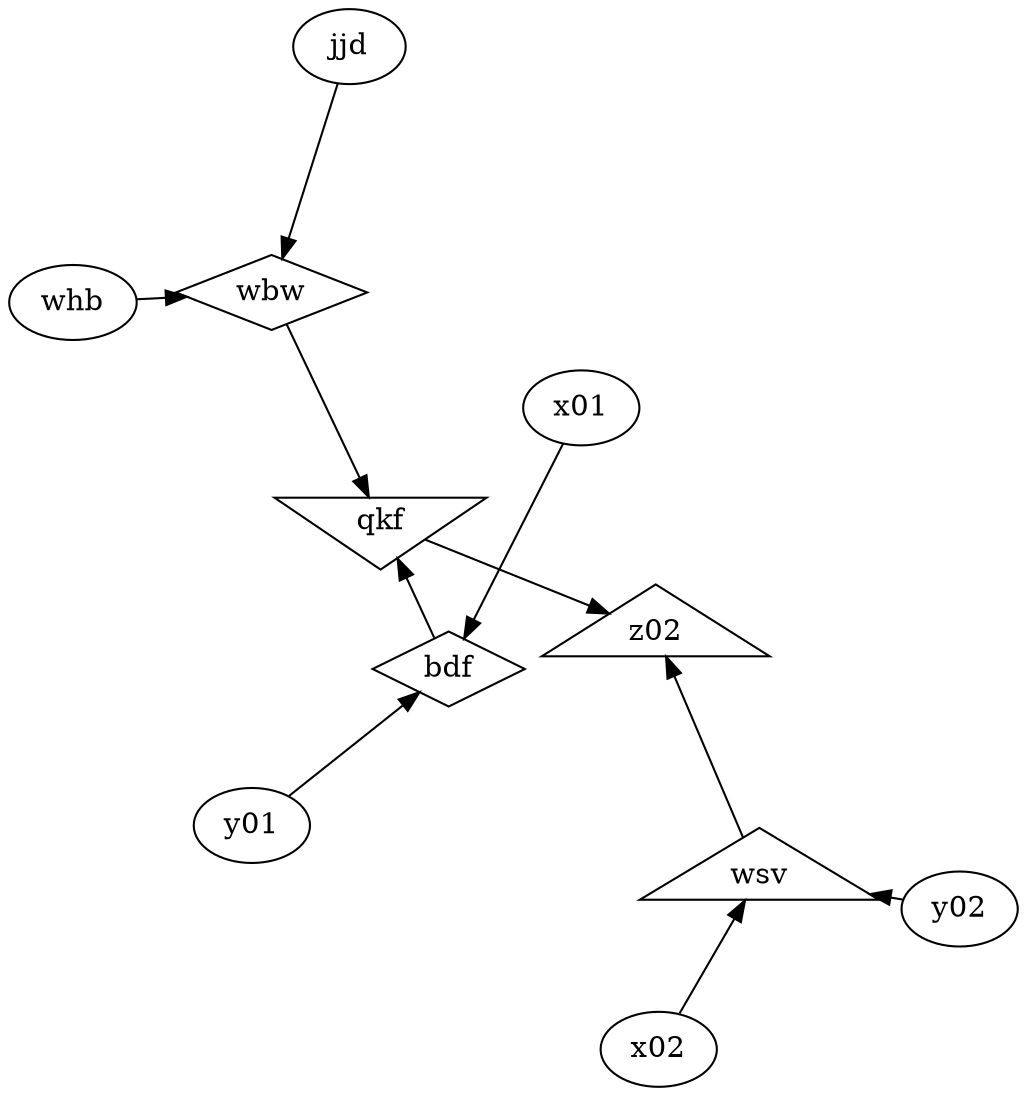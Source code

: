 digraph g1 {
  layout="fdp";
  overlap="false";
  splines="true";
  bdf [shape=diamond]
  x01 -> bdf
  y01 -> bdf
  qkf [shape=invtriangle]
  bdf -> qkf
  wbw -> qkf
  wbw [shape=diamond]
  jjd -> wbw
  whb -> wbw
  wsv [shape=triangle]
  x02 -> wsv
  y02 -> wsv
  z02 [shape=triangle]
  qkf -> z02
  wsv -> z02
}
